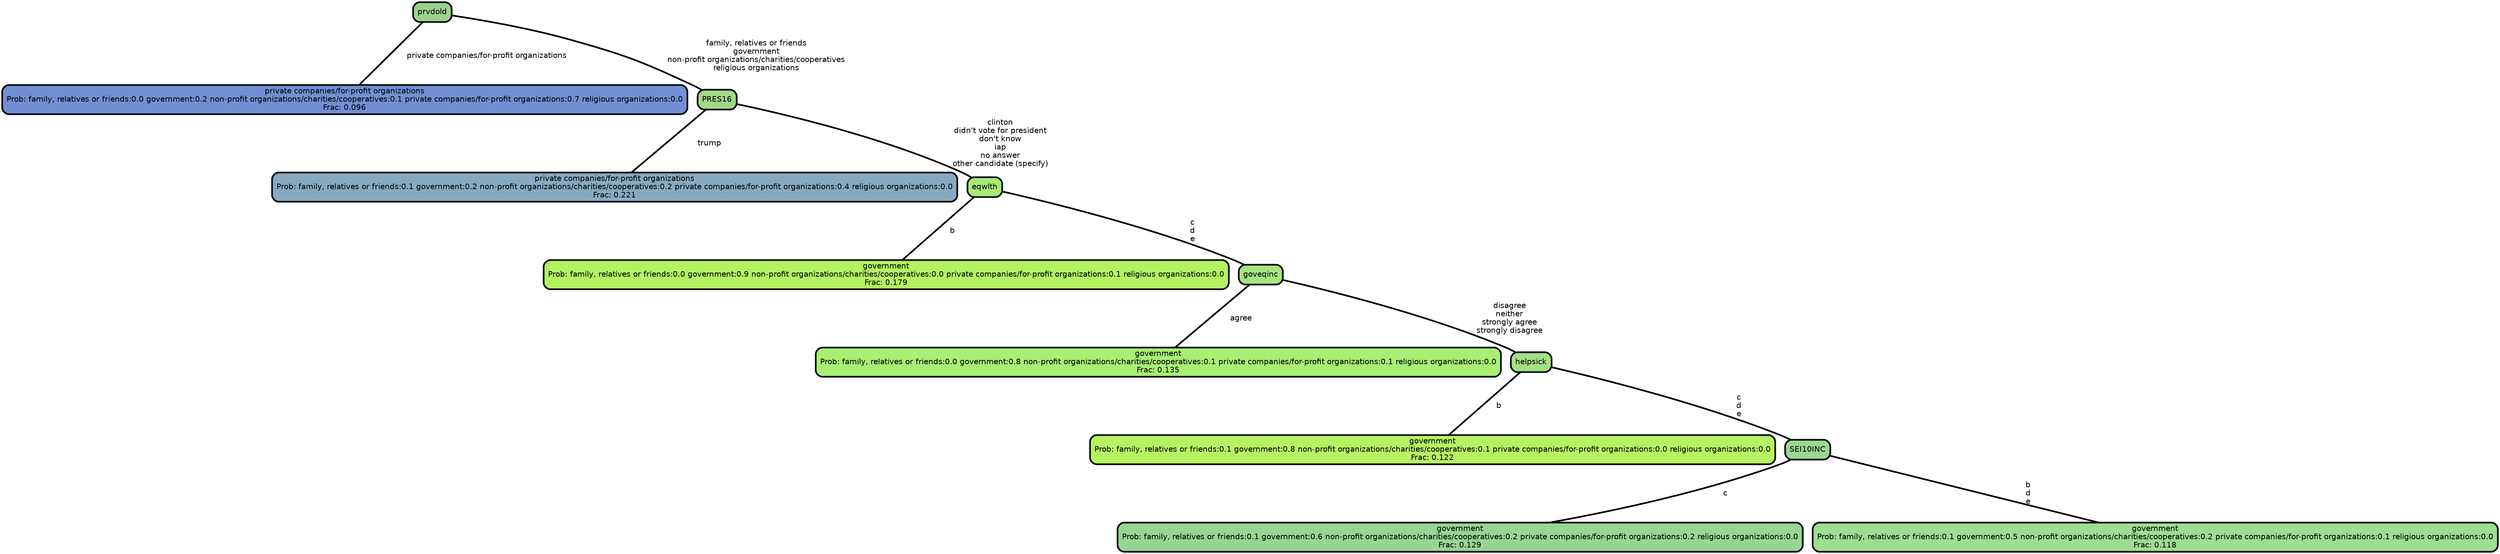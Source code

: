 graph Tree {
node [shape=box, style="filled, rounded",color="black",penwidth="3",fontcolor="black",                 fontname=helvetica] ;
graph [ranksep="0 equally", splines=straight,                 bgcolor=transparent, dpi=200] ;
edge [fontname=helvetica, color=black] ;
0 [label="private companies/for-profit organizations
Prob: family, relatives or friends:0.0 government:0.2 non-profit organizations/charities/cooperatives:0.1 private companies/for-profit organizations:0.7 religious organizations:0.0
Frac: 0.096", fillcolor="#728fd4"] ;
1 [label="prvdold", fillcolor="#9cd290"] ;
2 [label="private companies/for-profit organizations
Prob: family, relatives or friends:0.1 government:0.2 non-profit organizations/charities/cooperatives:0.2 private companies/for-profit organizations:0.4 religious organizations:0.0
Frac: 0.221", fillcolor="#87aac2"] ;
3 [label="PRES16", fillcolor="#a1d989"] ;
4 [label="government
Prob: family, relatives or friends:0.0 government:0.9 non-profit organizations/charities/cooperatives:0.0 private companies/for-profit organizations:0.1 religious organizations:0.0
Frac: 0.179", fillcolor="#b3f361"] ;
5 [label="eqwlth", fillcolor="#a9e977"] ;
6 [label="government
Prob: family, relatives or friends:0.0 government:0.8 non-profit organizations/charities/cooperatives:0.1 private companies/for-profit organizations:0.1 religious organizations:0.0
Frac: 0.135", fillcolor="#a8ef73"] ;
7 [label="goveqinc", fillcolor="#a5e57f"] ;
8 [label="government
Prob: family, relatives or friends:0.1 government:0.8 non-profit organizations/charities/cooperatives:0.1 private companies/for-profit organizations:0.0 religious organizations:0.0
Frac: 0.122", fillcolor="#b7f263"] ;
9 [label="helpsick", fillcolor="#a4e183"] ;
10 [label="government
Prob: family, relatives or friends:0.1 government:0.6 non-profit organizations/charities/cooperatives:0.2 private companies/for-profit organizations:0.2 religious organizations:0.0
Frac: 0.129", fillcolor="#98d594"] ;
11 [label="SEI10INC", fillcolor="#9bd992"] ;
12 [label="government
Prob: family, relatives or friends:0.1 government:0.5 non-profit organizations/charities/cooperatives:0.2 private companies/for-profit organizations:0.1 religious organizations:0.0
Frac: 0.118", fillcolor="#9fdd90"] ;
1 -- 0 [label=" private companies/for-profit organizations",penwidth=3] ;
1 -- 3 [label=" family, relatives or friends\n government\n non-profit organizations/charities/cooperatives\n religious organizations",penwidth=3] ;
3 -- 2 [label=" trump",penwidth=3] ;
3 -- 5 [label=" clinton\n didn't vote for president\n don't know\n iap\n no answer\n other candidate (specify)",penwidth=3] ;
5 -- 4 [label=" b",penwidth=3] ;
5 -- 7 [label=" c\n d\n e",penwidth=3] ;
7 -- 6 [label=" agree",penwidth=3] ;
7 -- 9 [label=" disagree\n neither\n strongly agree\n strongly disagree",penwidth=3] ;
9 -- 8 [label=" b",penwidth=3] ;
9 -- 11 [label=" c\n d\n e",penwidth=3] ;
11 -- 10 [label=" c",penwidth=3] ;
11 -- 12 [label=" b\n d\n e",penwidth=3] ;
{rank = same;}}